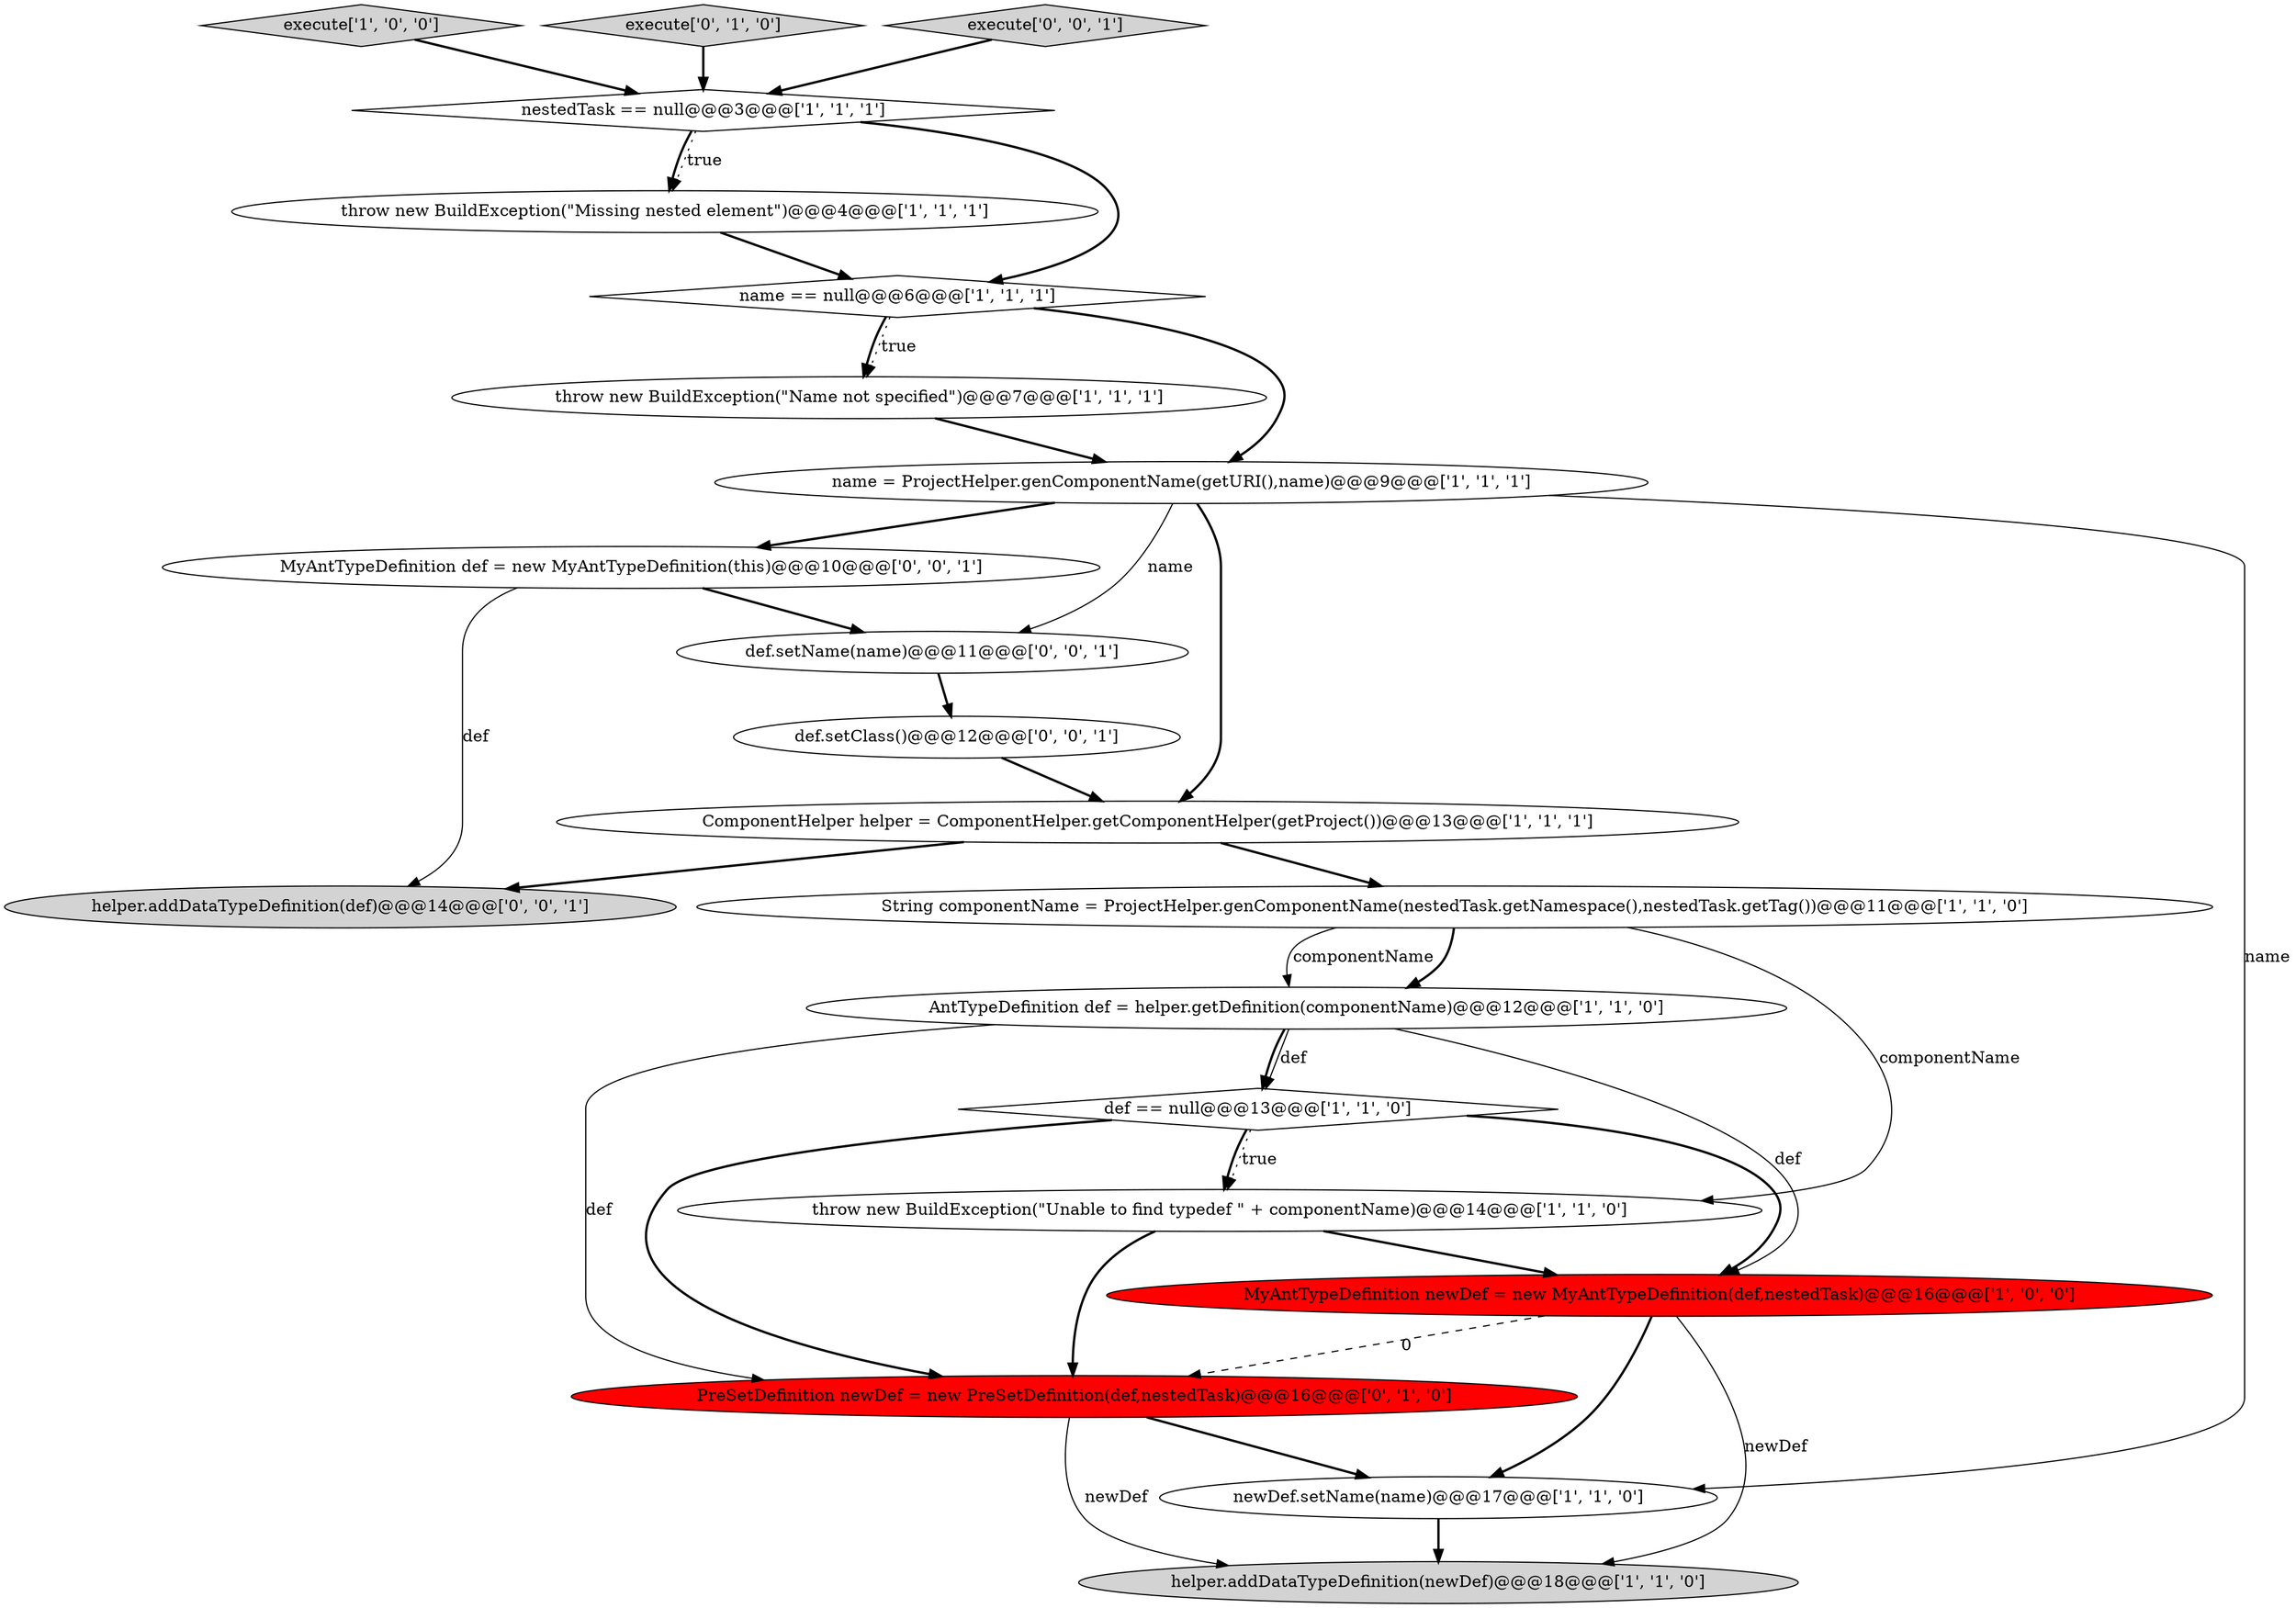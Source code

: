 digraph {
17 [style = filled, label = "helper.addDataTypeDefinition(def)@@@14@@@['0', '0', '1']", fillcolor = lightgray, shape = ellipse image = "AAA0AAABBB3BBB"];
6 [style = filled, label = "throw new BuildException(\"Missing nested element\")@@@4@@@['1', '1', '1']", fillcolor = white, shape = ellipse image = "AAA0AAABBB1BBB"];
4 [style = filled, label = "throw new BuildException(\"Name not specified\")@@@7@@@['1', '1', '1']", fillcolor = white, shape = ellipse image = "AAA0AAABBB1BBB"];
16 [style = filled, label = "def.setName(name)@@@11@@@['0', '0', '1']", fillcolor = white, shape = ellipse image = "AAA0AAABBB3BBB"];
14 [style = filled, label = "PreSetDefinition newDef = new PreSetDefinition(def,nestedTask)@@@16@@@['0', '1', '0']", fillcolor = red, shape = ellipse image = "AAA1AAABBB2BBB"];
2 [style = filled, label = "helper.addDataTypeDefinition(newDef)@@@18@@@['1', '1', '0']", fillcolor = lightgray, shape = ellipse image = "AAA0AAABBB1BBB"];
11 [style = filled, label = "name == null@@@6@@@['1', '1', '1']", fillcolor = white, shape = diamond image = "AAA0AAABBB1BBB"];
3 [style = filled, label = "execute['1', '0', '0']", fillcolor = lightgray, shape = diamond image = "AAA0AAABBB1BBB"];
18 [style = filled, label = "def.setClass()@@@12@@@['0', '0', '1']", fillcolor = white, shape = ellipse image = "AAA0AAABBB3BBB"];
5 [style = filled, label = "ComponentHelper helper = ComponentHelper.getComponentHelper(getProject())@@@13@@@['1', '1', '1']", fillcolor = white, shape = ellipse image = "AAA0AAABBB1BBB"];
1 [style = filled, label = "nestedTask == null@@@3@@@['1', '1', '1']", fillcolor = white, shape = diamond image = "AAA0AAABBB1BBB"];
10 [style = filled, label = "def == null@@@13@@@['1', '1', '0']", fillcolor = white, shape = diamond image = "AAA0AAABBB1BBB"];
9 [style = filled, label = "throw new BuildException(\"Unable to find typedef \" + componentName)@@@14@@@['1', '1', '0']", fillcolor = white, shape = ellipse image = "AAA0AAABBB1BBB"];
15 [style = filled, label = "execute['0', '1', '0']", fillcolor = lightgray, shape = diamond image = "AAA0AAABBB2BBB"];
12 [style = filled, label = "name = ProjectHelper.genComponentName(getURI(),name)@@@9@@@['1', '1', '1']", fillcolor = white, shape = ellipse image = "AAA0AAABBB1BBB"];
7 [style = filled, label = "String componentName = ProjectHelper.genComponentName(nestedTask.getNamespace(),nestedTask.getTag())@@@11@@@['1', '1', '0']", fillcolor = white, shape = ellipse image = "AAA0AAABBB1BBB"];
13 [style = filled, label = "MyAntTypeDefinition newDef = new MyAntTypeDefinition(def,nestedTask)@@@16@@@['1', '0', '0']", fillcolor = red, shape = ellipse image = "AAA1AAABBB1BBB"];
20 [style = filled, label = "MyAntTypeDefinition def = new MyAntTypeDefinition(this)@@@10@@@['0', '0', '1']", fillcolor = white, shape = ellipse image = "AAA0AAABBB3BBB"];
0 [style = filled, label = "AntTypeDefinition def = helper.getDefinition(componentName)@@@12@@@['1', '1', '0']", fillcolor = white, shape = ellipse image = "AAA0AAABBB1BBB"];
8 [style = filled, label = "newDef.setName(name)@@@17@@@['1', '1', '0']", fillcolor = white, shape = ellipse image = "AAA0AAABBB1BBB"];
19 [style = filled, label = "execute['0', '0', '1']", fillcolor = lightgray, shape = diamond image = "AAA0AAABBB3BBB"];
16->18 [style = bold, label=""];
12->5 [style = bold, label=""];
3->1 [style = bold, label=""];
10->14 [style = bold, label=""];
11->4 [style = bold, label=""];
0->10 [style = solid, label="def"];
12->20 [style = bold, label=""];
11->12 [style = bold, label=""];
7->0 [style = bold, label=""];
12->16 [style = solid, label="name"];
11->4 [style = dotted, label="true"];
10->9 [style = dotted, label="true"];
5->17 [style = bold, label=""];
20->17 [style = solid, label="def"];
7->0 [style = solid, label="componentName"];
13->14 [style = dashed, label="0"];
1->11 [style = bold, label=""];
19->1 [style = bold, label=""];
0->10 [style = bold, label=""];
0->14 [style = solid, label="def"];
1->6 [style = bold, label=""];
7->9 [style = solid, label="componentName"];
20->16 [style = bold, label=""];
10->13 [style = bold, label=""];
8->2 [style = bold, label=""];
12->8 [style = solid, label="name"];
18->5 [style = bold, label=""];
6->11 [style = bold, label=""];
0->13 [style = solid, label="def"];
9->14 [style = bold, label=""];
4->12 [style = bold, label=""];
5->7 [style = bold, label=""];
1->6 [style = dotted, label="true"];
10->9 [style = bold, label=""];
14->8 [style = bold, label=""];
13->2 [style = solid, label="newDef"];
13->8 [style = bold, label=""];
14->2 [style = solid, label="newDef"];
9->13 [style = bold, label=""];
15->1 [style = bold, label=""];
}
